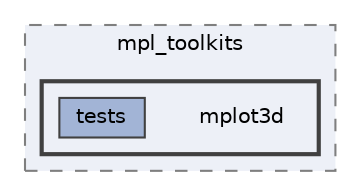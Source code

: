 digraph "/home/jam/Research/IRES-2025/dev/src/llm-scripts/testing/hypothesis-testing/hyp-env/lib/python3.12/site-packages/mpl_toolkits/mplot3d"
{
 // LATEX_PDF_SIZE
  bgcolor="transparent";
  edge [fontname=Helvetica,fontsize=10,labelfontname=Helvetica,labelfontsize=10];
  node [fontname=Helvetica,fontsize=10,shape=box,height=0.2,width=0.4];
  compound=true
  subgraph clusterdir_d5c2e02398fb08fb2ad6776b7ea02214 {
    graph [ bgcolor="#edf0f7", pencolor="grey50", label="mpl_toolkits", fontname=Helvetica,fontsize=10 style="filled,dashed", URL="dir_d5c2e02398fb08fb2ad6776b7ea02214.html",tooltip=""]
  subgraph clusterdir_1047f9821cd30325427a91d86a70f925 {
    graph [ bgcolor="#edf0f7", pencolor="grey25", label="", fontname=Helvetica,fontsize=10 style="filled,bold", URL="dir_1047f9821cd30325427a91d86a70f925.html",tooltip=""]
    dir_1047f9821cd30325427a91d86a70f925 [shape=plaintext, label="mplot3d"];
  dir_f5de0e9fa31a3db219126585a950c9f5 [label="tests", fillcolor="#a2b4d6", color="grey25", style="filled", URL="dir_f5de0e9fa31a3db219126585a950c9f5.html",tooltip=""];
  }
  }
}
